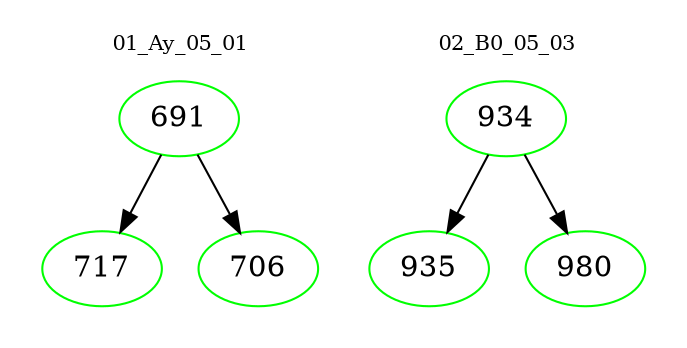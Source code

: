 digraph{
subgraph cluster_0 {
color = white
label = "01_Ay_05_01";
fontsize=10;
T0_691 [label="691", color="green"]
T0_691 -> T0_717 [color="black"]
T0_717 [label="717", color="green"]
T0_691 -> T0_706 [color="black"]
T0_706 [label="706", color="green"]
}
subgraph cluster_1 {
color = white
label = "02_B0_05_03";
fontsize=10;
T1_934 [label="934", color="green"]
T1_934 -> T1_935 [color="black"]
T1_935 [label="935", color="green"]
T1_934 -> T1_980 [color="black"]
T1_980 [label="980", color="green"]
}
}
